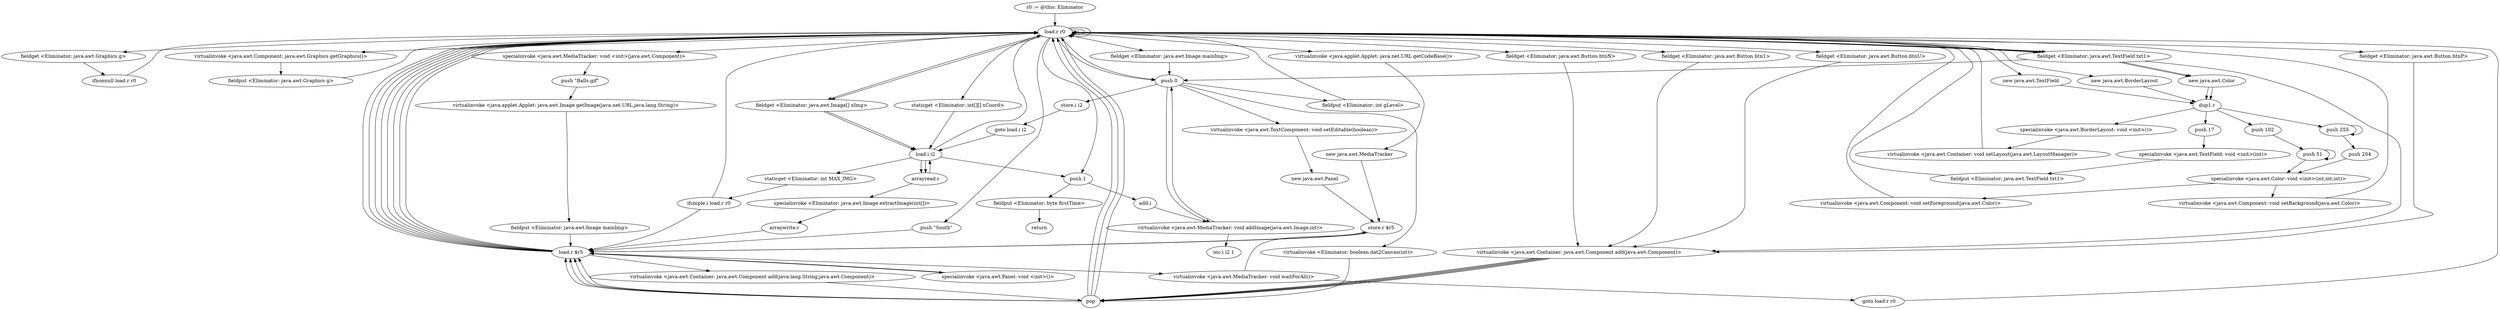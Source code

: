 digraph "" {
    "r0 := @this: Eliminator"
    "load.r r0"
    "r0 := @this: Eliminator"->"load.r r0";
    "fieldget <Eliminator: java.awt.Graphics g>"
    "load.r r0"->"fieldget <Eliminator: java.awt.Graphics g>";
    "ifnonnull load.r r0"
    "fieldget <Eliminator: java.awt.Graphics g>"->"ifnonnull load.r r0";
    "ifnonnull load.r r0"->"load.r r0";
    "load.r r0"->"load.r r0";
    "virtualinvoke <java.awt.Component: java.awt.Graphics getGraphics()>"
    "load.r r0"->"virtualinvoke <java.awt.Component: java.awt.Graphics getGraphics()>";
    "fieldput <Eliminator: java.awt.Graphics g>"
    "virtualinvoke <java.awt.Component: java.awt.Graphics getGraphics()>"->"fieldput <Eliminator: java.awt.Graphics g>";
    "fieldput <Eliminator: java.awt.Graphics g>"->"load.r r0";
    "load.r r0"->"load.r r0";
    "load.r r0"->"load.r r0";
    "virtualinvoke <java.applet.Applet: java.net.URL getCodeBase()>"
    "load.r r0"->"virtualinvoke <java.applet.Applet: java.net.URL getCodeBase()>";
    "new java.awt.MediaTracker"
    "virtualinvoke <java.applet.Applet: java.net.URL getCodeBase()>"->"new java.awt.MediaTracker";
    "store.r $r5"
    "new java.awt.MediaTracker"->"store.r $r5";
    "load.r $r5"
    "store.r $r5"->"load.r $r5";
    "load.r $r5"->"load.r r0";
    "specialinvoke <java.awt.MediaTracker: void <init>(java.awt.Component)>"
    "load.r r0"->"specialinvoke <java.awt.MediaTracker: void <init>(java.awt.Component)>";
    "push \"Balls.gif\""
    "specialinvoke <java.awt.MediaTracker: void <init>(java.awt.Component)>"->"push \"Balls.gif\"";
    "virtualinvoke <java.applet.Applet: java.awt.Image getImage(java.net.URL,java.lang.String)>"
    "push \"Balls.gif\""->"virtualinvoke <java.applet.Applet: java.awt.Image getImage(java.net.URL,java.lang.String)>";
    "fieldput <Eliminator: java.awt.Image mainImg>"
    "virtualinvoke <java.applet.Applet: java.awt.Image getImage(java.net.URL,java.lang.String)>"->"fieldput <Eliminator: java.awt.Image mainImg>";
    "fieldput <Eliminator: java.awt.Image mainImg>"->"load.r $r5";
    "load.r $r5"->"load.r r0";
    "fieldget <Eliminator: java.awt.Image mainImg>"
    "load.r r0"->"fieldget <Eliminator: java.awt.Image mainImg>";
    "push 0"
    "fieldget <Eliminator: java.awt.Image mainImg>"->"push 0";
    "virtualinvoke <java.awt.MediaTracker: void addImage(java.awt.Image,int)>"
    "push 0"->"virtualinvoke <java.awt.MediaTracker: void addImage(java.awt.Image,int)>";
    "virtualinvoke <java.awt.MediaTracker: void addImage(java.awt.Image,int)>"->"push 0";
    "store.i i2"
    "push 0"->"store.i i2";
    "goto load.i i2"
    "store.i i2"->"goto load.i i2";
    "load.i i2"
    "goto load.i i2"->"load.i i2";
    "staticget <Eliminator: int MAX_IMG>"
    "load.i i2"->"staticget <Eliminator: int MAX_IMG>";
    "ifcmple.i load.r r0"
    "staticget <Eliminator: int MAX_IMG>"->"ifcmple.i load.r r0";
    "ifcmple.i load.r r0"->"load.r $r5";
    "virtualinvoke <java.awt.MediaTracker: void waitForAll()>"
    "load.r $r5"->"virtualinvoke <java.awt.MediaTracker: void waitForAll()>";
    "goto load.r r0"
    "virtualinvoke <java.awt.MediaTracker: void waitForAll()>"->"goto load.r r0";
    "goto load.r r0"->"load.r r0";
    "new java.awt.BorderLayout"
    "load.r r0"->"new java.awt.BorderLayout";
    "dup1.r"
    "new java.awt.BorderLayout"->"dup1.r";
    "specialinvoke <java.awt.BorderLayout: void <init>()>"
    "dup1.r"->"specialinvoke <java.awt.BorderLayout: void <init>()>";
    "virtualinvoke <java.awt.Container: void setLayout(java.awt.LayoutManager)>"
    "specialinvoke <java.awt.BorderLayout: void <init>()>"->"virtualinvoke <java.awt.Container: void setLayout(java.awt.LayoutManager)>";
    "virtualinvoke <java.awt.Container: void setLayout(java.awt.LayoutManager)>"->"load.r r0";
    "new java.awt.TextField"
    "load.r r0"->"new java.awt.TextField";
    "new java.awt.TextField"->"dup1.r";
    "push 17"
    "dup1.r"->"push 17";
    "specialinvoke <java.awt.TextField: void <init>(int)>"
    "push 17"->"specialinvoke <java.awt.TextField: void <init>(int)>";
    "fieldput <Eliminator: java.awt.TextField txt1>"
    "specialinvoke <java.awt.TextField: void <init>(int)>"->"fieldput <Eliminator: java.awt.TextField txt1>";
    "fieldput <Eliminator: java.awt.TextField txt1>"->"load.r r0";
    "fieldget <Eliminator: java.awt.TextField txt1>"
    "load.r r0"->"fieldget <Eliminator: java.awt.TextField txt1>";
    "new java.awt.Color"
    "fieldget <Eliminator: java.awt.TextField txt1>"->"new java.awt.Color";
    "new java.awt.Color"->"dup1.r";
    "push 255"
    "dup1.r"->"push 255";
    "push 255"->"push 255";
    "push 204"
    "push 255"->"push 204";
    "specialinvoke <java.awt.Color: void <init>(int,int,int)>"
    "push 204"->"specialinvoke <java.awt.Color: void <init>(int,int,int)>";
    "virtualinvoke <java.awt.Component: void setForeground(java.awt.Color)>"
    "specialinvoke <java.awt.Color: void <init>(int,int,int)>"->"virtualinvoke <java.awt.Component: void setForeground(java.awt.Color)>";
    "virtualinvoke <java.awt.Component: void setForeground(java.awt.Color)>"->"load.r r0";
    "load.r r0"->"fieldget <Eliminator: java.awt.TextField txt1>";
    "fieldget <Eliminator: java.awt.TextField txt1>"->"new java.awt.Color";
    "new java.awt.Color"->"dup1.r";
    "push 102"
    "dup1.r"->"push 102";
    "push 51"
    "push 102"->"push 51";
    "push 51"->"push 51";
    "push 51"->"specialinvoke <java.awt.Color: void <init>(int,int,int)>";
    "virtualinvoke <java.awt.Component: void setBackground(java.awt.Color)>"
    "specialinvoke <java.awt.Color: void <init>(int,int,int)>"->"virtualinvoke <java.awt.Component: void setBackground(java.awt.Color)>";
    "virtualinvoke <java.awt.Component: void setBackground(java.awt.Color)>"->"load.r r0";
    "load.r r0"->"fieldget <Eliminator: java.awt.TextField txt1>";
    "fieldget <Eliminator: java.awt.TextField txt1>"->"push 0";
    "virtualinvoke <java.awt.TextComponent: void setEditable(boolean)>"
    "push 0"->"virtualinvoke <java.awt.TextComponent: void setEditable(boolean)>";
    "new java.awt.Panel"
    "virtualinvoke <java.awt.TextComponent: void setEditable(boolean)>"->"new java.awt.Panel";
    "new java.awt.Panel"->"store.r $r5";
    "store.r $r5"->"load.r $r5";
    "specialinvoke <java.awt.Panel: void <init>()>"
    "load.r $r5"->"specialinvoke <java.awt.Panel: void <init>()>";
    "specialinvoke <java.awt.Panel: void <init>()>"->"load.r $r5";
    "load.r $r5"->"load.r r0";
    "load.r r0"->"fieldget <Eliminator: java.awt.TextField txt1>";
    "virtualinvoke <java.awt.Container: java.awt.Component add(java.awt.Component)>"
    "fieldget <Eliminator: java.awt.TextField txt1>"->"virtualinvoke <java.awt.Container: java.awt.Component add(java.awt.Component)>";
    "pop"
    "virtualinvoke <java.awt.Container: java.awt.Component add(java.awt.Component)>"->"pop";
    "pop"->"load.r $r5";
    "load.r $r5"->"load.r r0";
    "fieldget <Eliminator: java.awt.Button btnP>"
    "load.r r0"->"fieldget <Eliminator: java.awt.Button btnP>";
    "fieldget <Eliminator: java.awt.Button btnP>"->"virtualinvoke <java.awt.Container: java.awt.Component add(java.awt.Component)>";
    "virtualinvoke <java.awt.Container: java.awt.Component add(java.awt.Component)>"->"pop";
    "pop"->"load.r $r5";
    "load.r $r5"->"load.r r0";
    "fieldget <Eliminator: java.awt.Button btnN>"
    "load.r r0"->"fieldget <Eliminator: java.awt.Button btnN>";
    "fieldget <Eliminator: java.awt.Button btnN>"->"virtualinvoke <java.awt.Container: java.awt.Component add(java.awt.Component)>";
    "virtualinvoke <java.awt.Container: java.awt.Component add(java.awt.Component)>"->"pop";
    "pop"->"load.r $r5";
    "load.r $r5"->"load.r r0";
    "fieldget <Eliminator: java.awt.Button btn1>"
    "load.r r0"->"fieldget <Eliminator: java.awt.Button btn1>";
    "fieldget <Eliminator: java.awt.Button btn1>"->"virtualinvoke <java.awt.Container: java.awt.Component add(java.awt.Component)>";
    "virtualinvoke <java.awt.Container: java.awt.Component add(java.awt.Component)>"->"pop";
    "pop"->"load.r $r5";
    "load.r $r5"->"load.r r0";
    "fieldget <Eliminator: java.awt.Button btnU>"
    "load.r r0"->"fieldget <Eliminator: java.awt.Button btnU>";
    "fieldget <Eliminator: java.awt.Button btnU>"->"virtualinvoke <java.awt.Container: java.awt.Component add(java.awt.Component)>";
    "virtualinvoke <java.awt.Container: java.awt.Component add(java.awt.Component)>"->"pop";
    "pop"->"load.r r0";
    "push \"South\""
    "load.r r0"->"push \"South\"";
    "push \"South\""->"load.r $r5";
    "virtualinvoke <java.awt.Container: java.awt.Component add(java.lang.String,java.awt.Component)>"
    "load.r $r5"->"virtualinvoke <java.awt.Container: java.awt.Component add(java.lang.String,java.awt.Component)>";
    "virtualinvoke <java.awt.Container: java.awt.Component add(java.lang.String,java.awt.Component)>"->"pop";
    "pop"->"load.r r0";
    "load.r r0"->"push 0";
    "fieldput <Eliminator: int gLevel>"
    "push 0"->"fieldput <Eliminator: int gLevel>";
    "fieldput <Eliminator: int gLevel>"->"load.r r0";
    "load.r r0"->"push 0";
    "virtualinvoke <Eliminator: boolean dat2Canvas(int)>"
    "push 0"->"virtualinvoke <Eliminator: boolean dat2Canvas(int)>";
    "virtualinvoke <Eliminator: boolean dat2Canvas(int)>"->"pop";
    "pop"->"load.r r0";
    "push 1"
    "load.r r0"->"push 1";
    "fieldput <Eliminator: byte firstTime>"
    "push 1"->"fieldput <Eliminator: byte firstTime>";
    "return"
    "fieldput <Eliminator: byte firstTime>"->"return";
    "virtualinvoke <java.awt.MediaTracker: void waitForAll()>"->"store.r $r5";
    "ifcmple.i load.r r0"->"load.r r0";
    "fieldget <Eliminator: java.awt.Image[] xImg>"
    "load.r r0"->"fieldget <Eliminator: java.awt.Image[] xImg>";
    "fieldget <Eliminator: java.awt.Image[] xImg>"->"load.i i2";
    "load.i i2"->"load.r r0";
    "staticget <Eliminator: int[][] xCoord>"
    "load.r r0"->"staticget <Eliminator: int[][] xCoord>";
    "staticget <Eliminator: int[][] xCoord>"->"load.i i2";
    "arrayread.r"
    "load.i i2"->"arrayread.r";
    "specialinvoke <Eliminator: java.awt.Image extractImage(int[])>"
    "arrayread.r"->"specialinvoke <Eliminator: java.awt.Image extractImage(int[])>";
    "arraywrite.r"
    "specialinvoke <Eliminator: java.awt.Image extractImage(int[])>"->"arraywrite.r";
    "arraywrite.r"->"load.r $r5";
    "load.r $r5"->"load.r r0";
    "load.r r0"->"fieldget <Eliminator: java.awt.Image[] xImg>";
    "fieldget <Eliminator: java.awt.Image[] xImg>"->"load.i i2";
    "load.i i2"->"arrayread.r";
    "arrayread.r"->"load.i i2";
    "load.i i2"->"push 1";
    "add.i"
    "push 1"->"add.i";
    "add.i"->"virtualinvoke <java.awt.MediaTracker: void addImage(java.awt.Image,int)>";
    "inc.i i2 1"
    "virtualinvoke <java.awt.MediaTracker: void addImage(java.awt.Image,int)>"->"inc.i i2 1";
}
